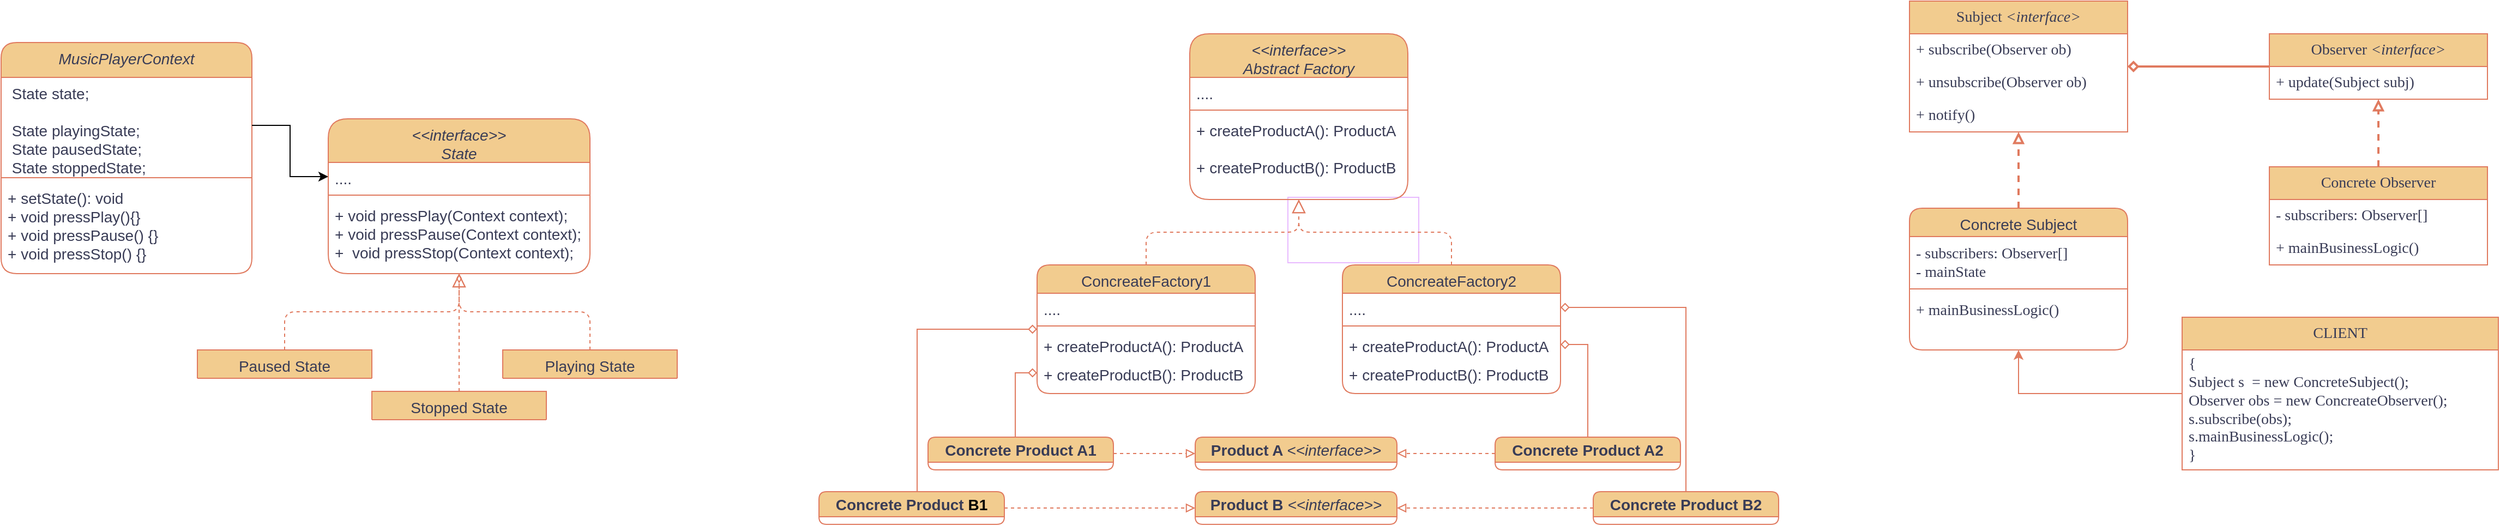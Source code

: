 <mxfile version="27.1.4">
  <diagram name="Page-1" id="gX-UlJ_5viOIlCSWWXJz">
    <mxGraphModel dx="2257" dy="840" grid="1" gridSize="10" guides="1" tooltips="1" connect="1" arrows="1" fold="1" page="1" pageScale="1" pageWidth="827" pageHeight="1169" math="0" shadow="0">
      <root>
        <mxCell id="0" />
        <mxCell id="1" parent="0" />
        <mxCell id="KYjj0ZBqpf5T1nCotkOs-2" value="" style="rounded=0;whiteSpace=wrap;html=1;strokeColor=#E8BAFF;" parent="1" vertex="1">
          <mxGeometry x="440" y="230" width="120" height="60" as="geometry" />
        </mxCell>
        <mxCell id="QxXldMTHDe_9DkXDQcWe-1" value="&lt;&lt;interface&gt;&gt;&#xa;Abstract Factory" style="swimlane;fontStyle=2;align=center;verticalAlign=top;childLayout=stackLayout;horizontal=1;startSize=40;horizontalStack=0;resizeParent=1;resizeLast=0;collapsible=1;marginBottom=0;rounded=1;shadow=0;strokeWidth=1;labelBackgroundColor=none;fillColor=#F2CC8F;strokeColor=#E07A5F;fontColor=#393C56;fontSize=14;" parent="1" vertex="1">
          <mxGeometry x="350" y="80" width="200" height="152" as="geometry">
            <mxRectangle x="200" y="100" width="160" height="26" as="alternateBounds" />
          </mxGeometry>
        </mxCell>
        <mxCell id="QxXldMTHDe_9DkXDQcWe-2" value="...." style="text;align=left;verticalAlign=top;spacingLeft=4;spacingRight=4;overflow=hidden;rotatable=0;points=[[0,0.5],[1,0.5]];portConstraint=eastwest;labelBackgroundColor=none;fontColor=#393C56;rounded=1;fontSize=14;" parent="QxXldMTHDe_9DkXDQcWe-1" vertex="1">
          <mxGeometry y="40" width="200" height="26" as="geometry" />
        </mxCell>
        <mxCell id="QxXldMTHDe_9DkXDQcWe-3" value="" style="line;html=1;strokeWidth=1;align=left;verticalAlign=middle;spacingTop=-1;spacingLeft=3;spacingRight=3;rotatable=0;labelPosition=right;points=[];portConstraint=eastwest;labelBackgroundColor=none;fillColor=#F2CC8F;strokeColor=#E07A5F;fontColor=#393C56;rounded=1;fontSize=14;" parent="QxXldMTHDe_9DkXDQcWe-1" vertex="1">
          <mxGeometry y="66" width="200" height="8" as="geometry" />
        </mxCell>
        <mxCell id="QxXldMTHDe_9DkXDQcWe-4" value="+ createProductA(): ProductA&#xa;&#xa;+ createProductB(): ProductB" style="text;align=left;verticalAlign=top;spacingLeft=4;spacingRight=4;overflow=hidden;rotatable=0;points=[[0,0.5],[1,0.5]];portConstraint=eastwest;labelBackgroundColor=none;fontColor=#393C56;rounded=1;fontSize=14;" parent="QxXldMTHDe_9DkXDQcWe-1" vertex="1">
          <mxGeometry y="74" width="200" height="56" as="geometry" />
        </mxCell>
        <mxCell id="QxXldMTHDe_9DkXDQcWe-5" value="ConcreateFactory1" style="swimlane;fontStyle=0;align=center;verticalAlign=top;childLayout=stackLayout;horizontal=1;startSize=26;horizontalStack=0;resizeParent=1;resizeLast=0;collapsible=1;marginBottom=0;rounded=1;shadow=0;strokeWidth=1;labelBackgroundColor=none;fillColor=#F2CC8F;strokeColor=#E07A5F;fontColor=#393C56;fontSize=14;" parent="1" vertex="1">
          <mxGeometry x="210" y="292" width="200" height="118" as="geometry">
            <mxRectangle x="70" y="292" width="160" height="26" as="alternateBounds" />
          </mxGeometry>
        </mxCell>
        <mxCell id="QxXldMTHDe_9DkXDQcWe-6" value="...." style="text;align=left;verticalAlign=top;spacingLeft=4;spacingRight=4;overflow=hidden;rotatable=0;points=[[0,0.5],[1,0.5]];portConstraint=eastwest;rounded=1;shadow=0;html=0;labelBackgroundColor=none;fontColor=#393C56;fontSize=14;" parent="QxXldMTHDe_9DkXDQcWe-5" vertex="1">
          <mxGeometry y="26" width="200" height="26" as="geometry" />
        </mxCell>
        <mxCell id="QxXldMTHDe_9DkXDQcWe-7" value="" style="line;html=1;strokeWidth=1;align=left;verticalAlign=middle;spacingTop=-1;spacingLeft=3;spacingRight=3;rotatable=0;labelPosition=right;points=[];portConstraint=eastwest;labelBackgroundColor=none;fillColor=#F2CC8F;strokeColor=#E07A5F;fontColor=#393C56;rounded=1;fontSize=14;" parent="QxXldMTHDe_9DkXDQcWe-5" vertex="1">
          <mxGeometry y="52" width="200" height="8" as="geometry" />
        </mxCell>
        <mxCell id="QxXldMTHDe_9DkXDQcWe-8" value="+ createProductA(): ProductA" style="text;align=left;verticalAlign=top;spacingLeft=4;spacingRight=4;overflow=hidden;rotatable=0;points=[[0,0.5],[1,0.5]];portConstraint=eastwest;fontStyle=0;labelBackgroundColor=none;fontColor=#393C56;rounded=1;fontSize=14;" parent="QxXldMTHDe_9DkXDQcWe-5" vertex="1">
          <mxGeometry y="60" width="200" height="26" as="geometry" />
        </mxCell>
        <mxCell id="QxXldMTHDe_9DkXDQcWe-9" value="+ createProductB(): ProductB" style="text;align=left;verticalAlign=top;spacingLeft=4;spacingRight=4;overflow=hidden;rotatable=0;points=[[0,0.5],[1,0.5]];portConstraint=eastwest;labelBackgroundColor=none;fontColor=#393C56;rounded=1;fontSize=14;" parent="QxXldMTHDe_9DkXDQcWe-5" vertex="1">
          <mxGeometry y="86" width="200" height="26" as="geometry" />
        </mxCell>
        <mxCell id="QxXldMTHDe_9DkXDQcWe-10" value="" style="endArrow=block;endSize=10;endFill=0;shadow=0;strokeWidth=1;rounded=1;curved=0;edgeStyle=elbowEdgeStyle;elbow=vertical;dashed=1;labelBackgroundColor=none;fontColor=default;strokeColor=#E07A5F;fontSize=14;" parent="1" source="QxXldMTHDe_9DkXDQcWe-5" target="QxXldMTHDe_9DkXDQcWe-1" edge="1">
          <mxGeometry width="160" relative="1" as="geometry">
            <mxPoint x="350" y="203" as="sourcePoint" />
            <mxPoint x="350" y="203" as="targetPoint" />
          </mxGeometry>
        </mxCell>
        <mxCell id="QxXldMTHDe_9DkXDQcWe-11" value="" style="endArrow=block;endSize=10;endFill=0;shadow=0;strokeWidth=1;rounded=1;curved=0;edgeStyle=elbowEdgeStyle;elbow=vertical;dashed=1;exitX=0.5;exitY=0;exitDx=0;exitDy=0;labelBackgroundColor=none;fontColor=default;strokeColor=#E07A5F;fontSize=14;" parent="1" source="QxXldMTHDe_9DkXDQcWe-12" target="QxXldMTHDe_9DkXDQcWe-1" edge="1">
          <mxGeometry width="160" relative="1" as="geometry">
            <mxPoint x="570" y="292" as="sourcePoint" />
            <mxPoint x="460" y="271" as="targetPoint" />
          </mxGeometry>
        </mxCell>
        <mxCell id="QxXldMTHDe_9DkXDQcWe-12" value="ConcreateFactory2" style="swimlane;fontStyle=0;align=center;verticalAlign=top;childLayout=stackLayout;horizontal=1;startSize=26;horizontalStack=0;resizeParent=1;resizeLast=0;collapsible=1;marginBottom=0;rounded=1;shadow=0;strokeWidth=1;labelBackgroundColor=none;fillColor=#F2CC8F;strokeColor=#E07A5F;fontColor=#393C56;fontSize=14;" parent="1" vertex="1">
          <mxGeometry x="490" y="292" width="200" height="118" as="geometry">
            <mxRectangle x="329" y="292" width="160" height="26" as="alternateBounds" />
          </mxGeometry>
        </mxCell>
        <mxCell id="QxXldMTHDe_9DkXDQcWe-13" value="...." style="text;align=left;verticalAlign=top;spacingLeft=4;spacingRight=4;overflow=hidden;rotatable=0;points=[[0,0.5],[1,0.5]];portConstraint=eastwest;rounded=1;shadow=0;html=0;labelBackgroundColor=none;fontColor=#393C56;fontSize=14;" parent="QxXldMTHDe_9DkXDQcWe-12" vertex="1">
          <mxGeometry y="26" width="200" height="26" as="geometry" />
        </mxCell>
        <mxCell id="QxXldMTHDe_9DkXDQcWe-14" value="" style="line;html=1;strokeWidth=1;align=left;verticalAlign=middle;spacingTop=-1;spacingLeft=3;spacingRight=3;rotatable=0;labelPosition=right;points=[];portConstraint=eastwest;labelBackgroundColor=none;fillColor=#F2CC8F;strokeColor=#E07A5F;fontColor=#393C56;rounded=1;fontSize=14;" parent="QxXldMTHDe_9DkXDQcWe-12" vertex="1">
          <mxGeometry y="52" width="200" height="8" as="geometry" />
        </mxCell>
        <mxCell id="QxXldMTHDe_9DkXDQcWe-15" value="+ createProductA(): ProductA" style="text;align=left;verticalAlign=top;spacingLeft=4;spacingRight=4;overflow=hidden;rotatable=0;points=[[0,0.5],[1,0.5]];portConstraint=eastwest;fontStyle=0;labelBackgroundColor=none;fontColor=#393C56;rounded=1;fontSize=14;" parent="QxXldMTHDe_9DkXDQcWe-12" vertex="1">
          <mxGeometry y="60" width="200" height="26" as="geometry" />
        </mxCell>
        <mxCell id="QxXldMTHDe_9DkXDQcWe-16" value="+ createProductB(): ProductB" style="text;align=left;verticalAlign=top;spacingLeft=4;spacingRight=4;overflow=hidden;rotatable=0;points=[[0,0.5],[1,0.5]];portConstraint=eastwest;labelBackgroundColor=none;fontColor=#393C56;rounded=1;fontSize=14;" parent="QxXldMTHDe_9DkXDQcWe-12" vertex="1">
          <mxGeometry y="86" width="200" height="26" as="geometry" />
        </mxCell>
        <mxCell id="QxXldMTHDe_9DkXDQcWe-17" style="edgeStyle=orthogonalEdgeStyle;rounded=1;orthogonalLoop=1;jettySize=auto;html=1;entryX=0;entryY=0.5;entryDx=0;entryDy=0;dashed=1;endArrow=block;endFill=0;labelBackgroundColor=none;fontColor=default;strokeColor=#E07A5F;fontSize=14;" parent="1" source="QxXldMTHDe_9DkXDQcWe-19" target="QxXldMTHDe_9DkXDQcWe-28" edge="1">
          <mxGeometry relative="1" as="geometry" />
        </mxCell>
        <mxCell id="QxXldMTHDe_9DkXDQcWe-18" value="" style="edgeStyle=orthogonalEdgeStyle;rounded=0;orthogonalLoop=1;jettySize=auto;html=1;strokeColor=#E07A5F;fontColor=#393C56;fillColor=#F2CC8F;endArrow=diamond;endFill=0;" parent="1" source="QxXldMTHDe_9DkXDQcWe-19" target="QxXldMTHDe_9DkXDQcWe-9" edge="1">
          <mxGeometry relative="1" as="geometry">
            <Array as="points">
              <mxPoint x="190" y="391" />
            </Array>
          </mxGeometry>
        </mxCell>
        <mxCell id="QxXldMTHDe_9DkXDQcWe-19" value="Concrete Product A1" style="swimlane;whiteSpace=wrap;html=1;labelBackgroundColor=none;fillColor=#F2CC8F;strokeColor=#E07A5F;fontColor=#393C56;rounded=1;fontSize=14;" parent="1" vertex="1" collapsed="1">
          <mxGeometry x="110" y="450" width="170" height="30" as="geometry">
            <mxRectangle x="210" y="460" width="200" height="200" as="alternateBounds" />
          </mxGeometry>
        </mxCell>
        <mxCell id="QxXldMTHDe_9DkXDQcWe-20" style="edgeStyle=orthogonalEdgeStyle;rounded=1;orthogonalLoop=1;jettySize=auto;html=1;entryX=0;entryY=0.5;entryDx=0;entryDy=0;dashed=1;endArrow=block;endFill=0;labelBackgroundColor=none;fontColor=default;strokeColor=#E07A5F;fontSize=14;" parent="1" source="QxXldMTHDe_9DkXDQcWe-22" target="QxXldMTHDe_9DkXDQcWe-29" edge="1">
          <mxGeometry relative="1" as="geometry" />
        </mxCell>
        <mxCell id="QxXldMTHDe_9DkXDQcWe-21" style="edgeStyle=orthogonalEdgeStyle;rounded=0;orthogonalLoop=1;jettySize=auto;html=1;strokeColor=#E07A5F;fontColor=#393C56;fillColor=#F2CC8F;endArrow=diamond;endFill=0;" parent="1" source="QxXldMTHDe_9DkXDQcWe-22" target="QxXldMTHDe_9DkXDQcWe-5" edge="1">
          <mxGeometry relative="1" as="geometry">
            <Array as="points">
              <mxPoint x="100" y="351" />
            </Array>
          </mxGeometry>
        </mxCell>
        <mxCell id="QxXldMTHDe_9DkXDQcWe-22" value="Concrete Product&amp;nbsp;&lt;span style=&quot;background-color: transparent; color: light-dark(rgb(0, 0, 0), rgb(255, 255, 255));&quot;&gt;B1&lt;/span&gt;" style="swimlane;whiteSpace=wrap;html=1;labelBackgroundColor=none;fillColor=#F2CC8F;strokeColor=#E07A5F;fontColor=#393C56;rounded=1;fontSize=14;" parent="1" vertex="1" collapsed="1">
          <mxGeometry x="10" y="500" width="170" height="30" as="geometry">
            <mxRectangle x="210" y="460" width="200" height="200" as="alternateBounds" />
          </mxGeometry>
        </mxCell>
        <mxCell id="QxXldMTHDe_9DkXDQcWe-23" style="edgeStyle=orthogonalEdgeStyle;rounded=1;orthogonalLoop=1;jettySize=auto;html=1;dashed=1;endArrow=block;endFill=0;labelBackgroundColor=none;fontColor=default;strokeColor=#E07A5F;fontSize=14;" parent="1" source="QxXldMTHDe_9DkXDQcWe-24" target="QxXldMTHDe_9DkXDQcWe-29" edge="1">
          <mxGeometry relative="1" as="geometry">
            <mxPoint x="580" y="515" as="targetPoint" />
          </mxGeometry>
        </mxCell>
        <mxCell id="QxXldMTHDe_9DkXDQcWe-24" value="Concrete Product B2" style="swimlane;whiteSpace=wrap;html=1;labelBackgroundColor=none;fillColor=#F2CC8F;strokeColor=#E07A5F;fontColor=#393C56;rounded=1;fontSize=14;" parent="1" vertex="1" collapsed="1">
          <mxGeometry x="720" y="500" width="170" height="30" as="geometry">
            <mxRectangle x="210" y="460" width="200" height="200" as="alternateBounds" />
          </mxGeometry>
        </mxCell>
        <mxCell id="QxXldMTHDe_9DkXDQcWe-25" style="edgeStyle=orthogonalEdgeStyle;rounded=1;orthogonalLoop=1;jettySize=auto;html=1;dashed=1;endArrow=block;endFill=0;labelBackgroundColor=none;fontColor=default;strokeColor=#E07A5F;fontSize=14;" parent="1" source="QxXldMTHDe_9DkXDQcWe-27" target="QxXldMTHDe_9DkXDQcWe-28" edge="1">
          <mxGeometry relative="1" as="geometry">
            <mxPoint x="580" y="465" as="targetPoint" />
          </mxGeometry>
        </mxCell>
        <mxCell id="QxXldMTHDe_9DkXDQcWe-26" style="edgeStyle=orthogonalEdgeStyle;rounded=0;orthogonalLoop=1;jettySize=auto;html=1;exitX=0.5;exitY=0;exitDx=0;exitDy=0;entryX=1;entryY=0.5;entryDx=0;entryDy=0;strokeColor=#E07A5F;fontColor=#393C56;fillColor=#F2CC8F;endArrow=diamond;endFill=0;" parent="1" source="QxXldMTHDe_9DkXDQcWe-27" target="QxXldMTHDe_9DkXDQcWe-15" edge="1">
          <mxGeometry relative="1" as="geometry" />
        </mxCell>
        <mxCell id="QxXldMTHDe_9DkXDQcWe-27" value="Concrete Product A2" style="swimlane;whiteSpace=wrap;html=1;labelBackgroundColor=none;fillColor=#F2CC8F;strokeColor=#E07A5F;fontColor=#393C56;rounded=1;fontSize=14;" parent="1" vertex="1" collapsed="1">
          <mxGeometry x="630" y="450" width="170" height="30" as="geometry">
            <mxRectangle x="210" y="460" width="200" height="200" as="alternateBounds" />
          </mxGeometry>
        </mxCell>
        <mxCell id="QxXldMTHDe_9DkXDQcWe-28" value="Product A &lt;span style=&quot;font-weight: normal;&quot;&gt;&lt;i&gt;&amp;lt;&amp;lt;interface&amp;gt;&amp;gt;&lt;/i&gt;&lt;/span&gt;" style="swimlane;whiteSpace=wrap;html=1;startSize=23;labelBackgroundColor=none;fillColor=#F2CC8F;strokeColor=#E07A5F;fontColor=#393C56;rounded=1;fontSize=14;" parent="1" vertex="1" collapsed="1">
          <mxGeometry x="355" y="450" width="185" height="30" as="geometry">
            <mxRectangle x="210" y="460" width="200" height="200" as="alternateBounds" />
          </mxGeometry>
        </mxCell>
        <mxCell id="QxXldMTHDe_9DkXDQcWe-29" value="Product B&amp;nbsp;&lt;span style=&quot;font-weight: normal;&quot;&gt;&lt;i&gt;&amp;lt;&amp;lt;interface&amp;gt;&amp;gt;&lt;/i&gt;&lt;/span&gt;" style="swimlane;whiteSpace=wrap;html=1;startSize=23;labelBackgroundColor=none;fillColor=#F2CC8F;strokeColor=#E07A5F;fontColor=#393C56;rounded=1;fontSize=14;" parent="1" vertex="1" collapsed="1">
          <mxGeometry x="355" y="500" width="185" height="30" as="geometry">
            <mxRectangle x="210" y="460" width="200" height="200" as="alternateBounds" />
          </mxGeometry>
        </mxCell>
        <mxCell id="QxXldMTHDe_9DkXDQcWe-30" style="edgeStyle=orthogonalEdgeStyle;rounded=0;orthogonalLoop=1;jettySize=auto;html=1;exitX=0.5;exitY=0;exitDx=0;exitDy=0;endArrow=diamond;endFill=0;labelBackgroundColor=none;strokeColor=#E07A5F;fontColor=default;fontSize=14;" parent="1" source="QxXldMTHDe_9DkXDQcWe-24" target="QxXldMTHDe_9DkXDQcWe-13" edge="1">
          <mxGeometry relative="1" as="geometry" />
        </mxCell>
        <mxCell id="QxXldMTHDe_9DkXDQcWe-31" style="edgeStyle=orthogonalEdgeStyle;rounded=0;orthogonalLoop=1;jettySize=auto;html=1;strokeColor=#E07A5F;fontColor=#393C56;fillColor=#F2CC8F;strokeWidth=2;endArrow=diamond;endFill=0;" parent="1" source="QxXldMTHDe_9DkXDQcWe-37" target="QxXldMTHDe_9DkXDQcWe-32" edge="1">
          <mxGeometry relative="1" as="geometry" />
        </mxCell>
        <mxCell id="QxXldMTHDe_9DkXDQcWe-32" value="&lt;div&gt;Subject &lt;i&gt;&amp;lt;interface&amp;gt;&lt;/i&gt;&lt;/div&gt;" style="swimlane;fontStyle=0;childLayout=stackLayout;horizontal=1;startSize=30;horizontalStack=0;resizeParent=1;resizeParentMax=0;resizeLast=0;collapsible=1;marginBottom=0;whiteSpace=wrap;html=1;strokeColor=#E07A5F;fontColor=#393C56;fillColor=#F2CC8F;fontSize=14;fontFamily=Comic Sans MS;" parent="1" vertex="1">
          <mxGeometry x="1010" y="50" width="200" height="120" as="geometry" />
        </mxCell>
        <mxCell id="QxXldMTHDe_9DkXDQcWe-33" value="+ subscribe(Observer ob)" style="text;strokeColor=none;fillColor=none;align=left;verticalAlign=middle;spacingLeft=4;spacingRight=4;overflow=hidden;points=[[0,0.5],[1,0.5]];portConstraint=eastwest;rotatable=0;whiteSpace=wrap;html=1;fontColor=#393C56;fontSize=14;fontFamily=Comic Sans MS;" parent="QxXldMTHDe_9DkXDQcWe-32" vertex="1">
          <mxGeometry y="30" width="200" height="30" as="geometry" />
        </mxCell>
        <mxCell id="QxXldMTHDe_9DkXDQcWe-34" value="+ unsubscribe(Observer ob)" style="text;strokeColor=none;fillColor=none;align=left;verticalAlign=middle;spacingLeft=4;spacingRight=4;overflow=hidden;points=[[0,0.5],[1,0.5]];portConstraint=eastwest;rotatable=0;whiteSpace=wrap;html=1;fontColor=#393C56;fontSize=14;fontFamily=Comic Sans MS;" parent="QxXldMTHDe_9DkXDQcWe-32" vertex="1">
          <mxGeometry y="60" width="200" height="30" as="geometry" />
        </mxCell>
        <mxCell id="QxXldMTHDe_9DkXDQcWe-35" value="+ notify()" style="text;strokeColor=none;fillColor=none;align=left;verticalAlign=middle;spacingLeft=4;spacingRight=4;overflow=hidden;points=[[0,0.5],[1,0.5]];portConstraint=eastwest;rotatable=0;whiteSpace=wrap;html=1;fontColor=#393C56;fontSize=14;fontFamily=Comic Sans MS;" parent="QxXldMTHDe_9DkXDQcWe-32" vertex="1">
          <mxGeometry y="90" width="200" height="30" as="geometry" />
        </mxCell>
        <mxCell id="QxXldMTHDe_9DkXDQcWe-36" style="edgeStyle=orthogonalEdgeStyle;rounded=0;orthogonalLoop=1;jettySize=auto;html=1;strokeColor=#E07A5F;fontColor=#393C56;fillColor=#F2CC8F;endArrow=block;endFill=0;dashed=1;strokeWidth=2;exitX=0.5;exitY=0;exitDx=0;exitDy=0;" parent="1" source="QxXldMTHDe_9DkXDQcWe-46" target="QxXldMTHDe_9DkXDQcWe-32" edge="1">
          <mxGeometry relative="1" as="geometry">
            <mxPoint x="900" y="230" as="sourcePoint" />
          </mxGeometry>
        </mxCell>
        <mxCell id="QxXldMTHDe_9DkXDQcWe-37" value="&lt;div&gt;Observer&amp;nbsp;&lt;i&gt;&amp;lt;interface&amp;gt;&lt;/i&gt;&lt;/div&gt;" style="swimlane;fontStyle=0;childLayout=stackLayout;horizontal=1;startSize=30;horizontalStack=0;resizeParent=1;resizeParentMax=0;resizeLast=0;collapsible=1;marginBottom=0;whiteSpace=wrap;html=1;strokeColor=#E07A5F;fontColor=#393C56;fillColor=#F2CC8F;fontSize=14;fontFamily=Comic Sans MS;" parent="1" vertex="1">
          <mxGeometry x="1340" y="80" width="200" height="60" as="geometry" />
        </mxCell>
        <mxCell id="QxXldMTHDe_9DkXDQcWe-38" value="+ update(Subject subj)" style="text;strokeColor=none;fillColor=none;align=left;verticalAlign=middle;spacingLeft=4;spacingRight=4;overflow=hidden;points=[[0,0.5],[1,0.5]];portConstraint=eastwest;rotatable=0;whiteSpace=wrap;html=1;fontColor=#393C56;fontSize=14;fontFamily=Comic Sans MS;" parent="QxXldMTHDe_9DkXDQcWe-37" vertex="1">
          <mxGeometry y="30" width="200" height="30" as="geometry" />
        </mxCell>
        <mxCell id="QxXldMTHDe_9DkXDQcWe-39" style="edgeStyle=orthogonalEdgeStyle;rounded=0;orthogonalLoop=1;jettySize=auto;html=1;strokeColor=#E07A5F;fontColor=#393C56;fillColor=#F2CC8F;endArrow=block;endFill=0;dashed=1;strokeWidth=2;" parent="1" source="QxXldMTHDe_9DkXDQcWe-40" target="QxXldMTHDe_9DkXDQcWe-37" edge="1">
          <mxGeometry relative="1" as="geometry" />
        </mxCell>
        <mxCell id="QxXldMTHDe_9DkXDQcWe-40" value="Concrete Observer" style="swimlane;fontStyle=0;childLayout=stackLayout;horizontal=1;startSize=30;horizontalStack=0;resizeParent=1;resizeParentMax=0;resizeLast=0;collapsible=1;marginBottom=0;whiteSpace=wrap;html=1;strokeColor=#E07A5F;fontColor=#393C56;fillColor=#F2CC8F;fontFamily=Comic Sans MS;fontSize=14;" parent="1" vertex="1">
          <mxGeometry x="1340" y="202" width="200" height="90" as="geometry" />
        </mxCell>
        <mxCell id="QxXldMTHDe_9DkXDQcWe-41" value="- subscribers: Observer[]" style="text;strokeColor=none;fillColor=none;align=left;verticalAlign=middle;spacingLeft=4;spacingRight=4;overflow=hidden;points=[[0,0.5],[1,0.5]];portConstraint=eastwest;rotatable=0;whiteSpace=wrap;html=1;fontColor=#393C56;fontFamily=Comic Sans MS;fontSize=14;" parent="QxXldMTHDe_9DkXDQcWe-40" vertex="1">
          <mxGeometry y="30" width="200" height="30" as="geometry" />
        </mxCell>
        <mxCell id="QxXldMTHDe_9DkXDQcWe-42" value="+ mainBusinessLogic()" style="text;strokeColor=none;fillColor=none;align=left;verticalAlign=middle;spacingLeft=4;spacingRight=4;overflow=hidden;points=[[0,0.5],[1,0.5]];portConstraint=eastwest;rotatable=0;whiteSpace=wrap;html=1;fontColor=#393C56;fontFamily=Comic Sans MS;fontSize=14;" parent="QxXldMTHDe_9DkXDQcWe-40" vertex="1">
          <mxGeometry y="60" width="200" height="30" as="geometry" />
        </mxCell>
        <mxCell id="QxXldMTHDe_9DkXDQcWe-43" style="edgeStyle=orthogonalEdgeStyle;rounded=0;orthogonalLoop=1;jettySize=auto;html=1;strokeColor=#E07A5F;fontColor=#393C56;fillColor=#F2CC8F;entryX=0.5;entryY=1;entryDx=0;entryDy=0;" parent="1" source="QxXldMTHDe_9DkXDQcWe-44" target="QxXldMTHDe_9DkXDQcWe-46" edge="1">
          <mxGeometry relative="1" as="geometry" />
        </mxCell>
        <mxCell id="QxXldMTHDe_9DkXDQcWe-44" value="&lt;div&gt;CLIENT&lt;/div&gt;" style="swimlane;fontStyle=0;childLayout=stackLayout;horizontal=1;startSize=30;horizontalStack=0;resizeParent=1;resizeParentMax=0;resizeLast=0;collapsible=1;marginBottom=0;whiteSpace=wrap;html=1;strokeColor=#E07A5F;fontColor=#393C56;fillColor=#F2CC8F;fontSize=14;fontFamily=Comic Sans MS;" parent="1" vertex="1">
          <mxGeometry x="1260" y="340" width="290" height="140" as="geometry" />
        </mxCell>
        <mxCell id="QxXldMTHDe_9DkXDQcWe-45" value="{&lt;div&gt;&lt;span style=&quot;white-space: pre;&quot;&gt;Subject s  = new ConcreteSubject();&#x9;&lt;/span&gt;&lt;/div&gt;&lt;div&gt;&lt;span style=&quot;white-space: pre;&quot;&gt;Observer obs = new ConcreateObserver();&lt;/span&gt;&lt;/div&gt;&lt;div&gt;&lt;span style=&quot;white-space: pre;&quot;&gt;s.subscribe(obs);&lt;/span&gt;&lt;/div&gt;&lt;div&gt;&lt;span style=&quot;white-space: pre;&quot;&gt;s.mainBusinessLogic();&lt;br&gt;&lt;/span&gt;}&lt;/div&gt;" style="text;strokeColor=none;fillColor=none;align=left;verticalAlign=middle;spacingLeft=4;spacingRight=4;overflow=hidden;points=[[0,0.5],[1,0.5]];portConstraint=eastwest;rotatable=0;whiteSpace=wrap;html=1;fontColor=#393C56;fontSize=14;fontFamily=Comic Sans MS;" parent="QxXldMTHDe_9DkXDQcWe-44" vertex="1">
          <mxGeometry y="30" width="290" height="110" as="geometry" />
        </mxCell>
        <mxCell id="QxXldMTHDe_9DkXDQcWe-46" value="Concrete Subject" style="swimlane;fontStyle=0;align=center;verticalAlign=top;childLayout=stackLayout;horizontal=1;startSize=26;horizontalStack=0;resizeParent=1;resizeLast=0;collapsible=1;marginBottom=0;rounded=1;shadow=0;strokeWidth=1;labelBackgroundColor=none;fillColor=#F2CC8F;strokeColor=#E07A5F;fontColor=#393C56;fontSize=14;" parent="1" vertex="1">
          <mxGeometry x="1010" y="240" width="200" height="130" as="geometry">
            <mxRectangle x="329" y="292" width="160" height="26" as="alternateBounds" />
          </mxGeometry>
        </mxCell>
        <mxCell id="QxXldMTHDe_9DkXDQcWe-47" value="- subscribers: Observer[]&#xa;- mainState" style="text;align=left;verticalAlign=top;spacingLeft=4;spacingRight=4;overflow=hidden;rotatable=0;points=[[0,0.5],[1,0.5]];portConstraint=eastwest;rounded=1;shadow=0;html=0;labelBackgroundColor=none;fontColor=#393C56;fontSize=14;fontFamily=Comic Sans MS;" parent="QxXldMTHDe_9DkXDQcWe-46" vertex="1">
          <mxGeometry y="26" width="200" height="44" as="geometry" />
        </mxCell>
        <mxCell id="QxXldMTHDe_9DkXDQcWe-48" value="" style="line;html=1;strokeWidth=1;align=left;verticalAlign=middle;spacingTop=-1;spacingLeft=3;spacingRight=3;rotatable=0;labelPosition=right;points=[];portConstraint=eastwest;labelBackgroundColor=none;fillColor=#F2CC8F;strokeColor=#E07A5F;fontColor=#393C56;rounded=1;fontSize=14;" parent="QxXldMTHDe_9DkXDQcWe-46" vertex="1">
          <mxGeometry y="70" width="200" height="8" as="geometry" />
        </mxCell>
        <mxCell id="QxXldMTHDe_9DkXDQcWe-49" value="+ mainBusinessLogic()" style="text;align=left;verticalAlign=top;spacingLeft=4;spacingRight=4;overflow=hidden;rotatable=0;points=[[0,0.5],[1,0.5]];portConstraint=eastwest;fontStyle=0;labelBackgroundColor=none;fontColor=#393C56;rounded=1;fontSize=14;fontFamily=Comic Sans MS;" parent="QxXldMTHDe_9DkXDQcWe-46" vertex="1">
          <mxGeometry y="78" width="200" height="26" as="geometry" />
        </mxCell>
        <mxCell id="QxXldMTHDe_9DkXDQcWe-50" value="MusicPlayerContext" style="swimlane;fontStyle=2;align=center;verticalAlign=top;childLayout=stackLayout;horizontal=1;startSize=32;horizontalStack=0;resizeParent=1;resizeLast=0;collapsible=1;marginBottom=0;rounded=1;shadow=0;strokeWidth=1;labelBackgroundColor=none;fillColor=#F2CC8F;strokeColor=#E07A5F;fontColor=#393C56;fontSize=14;" parent="1" vertex="1">
          <mxGeometry x="-740" y="88" width="230" height="212" as="geometry">
            <mxRectangle x="200" y="100" width="160" height="26" as="alternateBounds" />
          </mxGeometry>
        </mxCell>
        <mxCell id="QxXldMTHDe_9DkXDQcWe-51" value=" State state;&#xa;&#xa; State playingState;&#xa; State pausedState;&#xa; State stoppedState;&#xa;" style="text;align=left;verticalAlign=top;spacingLeft=4;spacingRight=4;overflow=hidden;rotatable=0;points=[[0,0.5],[1,0.5]];portConstraint=eastwest;labelBackgroundColor=none;fontColor=#393C56;rounded=1;fontSize=14;" parent="QxXldMTHDe_9DkXDQcWe-50" vertex="1">
          <mxGeometry y="32" width="230" height="88" as="geometry" />
        </mxCell>
        <mxCell id="QxXldMTHDe_9DkXDQcWe-52" value="" style="line;html=1;strokeWidth=1;align=left;verticalAlign=middle;spacingTop=-1;spacingLeft=3;spacingRight=3;rotatable=0;labelPosition=right;points=[];portConstraint=eastwest;labelBackgroundColor=none;fillColor=#F2CC8F;strokeColor=#E07A5F;fontColor=#393C56;rounded=1;fontSize=14;" parent="QxXldMTHDe_9DkXDQcWe-50" vertex="1">
          <mxGeometry y="120" width="230" height="8" as="geometry" />
        </mxCell>
        <mxCell id="QxXldMTHDe_9DkXDQcWe-53" value="+ setState(): void&#xa;+ void pressPlay(){}&#xa;+ void pressPause() {}&#xa;+ void pressStop() {}" style="text;align=left;verticalAlign=top;spacingLeft=4;spacingRight=4;overflow=hidden;rotatable=0;points=[[0,0.5],[1,0.5]];portConstraint=eastwest;labelBackgroundColor=none;fontColor=#393C56;rounded=1;fontSize=14;" parent="QxXldMTHDe_9DkXDQcWe-50" vertex="1">
          <mxGeometry y="128" width="230" height="82" as="geometry" />
        </mxCell>
        <mxCell id="QxXldMTHDe_9DkXDQcWe-54" value="&lt;&lt;interface&gt;&gt;&#xa;State" style="swimlane;fontStyle=2;align=center;verticalAlign=top;childLayout=stackLayout;horizontal=1;startSize=40;horizontalStack=0;resizeParent=1;resizeLast=0;collapsible=1;marginBottom=0;rounded=1;shadow=0;strokeWidth=1;labelBackgroundColor=none;fillColor=#F2CC8F;strokeColor=#E07A5F;fontColor=#393C56;fontSize=14;" parent="1" vertex="1">
          <mxGeometry x="-440" y="158" width="240" height="142" as="geometry">
            <mxRectangle x="200" y="100" width="160" height="26" as="alternateBounds" />
          </mxGeometry>
        </mxCell>
        <mxCell id="QxXldMTHDe_9DkXDQcWe-55" value="...." style="text;align=left;verticalAlign=top;spacingLeft=4;spacingRight=4;overflow=hidden;rotatable=0;points=[[0,0.5],[1,0.5]];portConstraint=eastwest;labelBackgroundColor=none;fontColor=#393C56;rounded=1;fontSize=14;" parent="QxXldMTHDe_9DkXDQcWe-54" vertex="1">
          <mxGeometry y="40" width="240" height="26" as="geometry" />
        </mxCell>
        <mxCell id="QxXldMTHDe_9DkXDQcWe-56" value="" style="line;html=1;strokeWidth=1;align=left;verticalAlign=middle;spacingTop=-1;spacingLeft=3;spacingRight=3;rotatable=0;labelPosition=right;points=[];portConstraint=eastwest;labelBackgroundColor=none;fillColor=#F2CC8F;strokeColor=#E07A5F;fontColor=#393C56;rounded=1;fontSize=14;" parent="QxXldMTHDe_9DkXDQcWe-54" vertex="1">
          <mxGeometry y="66" width="240" height="8" as="geometry" />
        </mxCell>
        <mxCell id="QxXldMTHDe_9DkXDQcWe-57" value="+ void pressPlay(Context context);&#xa;+ void pressPause(Context context);&#xa;+  void pressStop(Context context);" style="text;align=left;verticalAlign=top;spacingLeft=4;spacingRight=4;overflow=hidden;rotatable=0;points=[[0,0.5],[1,0.5]];portConstraint=eastwest;labelBackgroundColor=none;fontColor=#393C56;rounded=1;fontSize=14;" parent="QxXldMTHDe_9DkXDQcWe-54" vertex="1">
          <mxGeometry y="74" width="240" height="56" as="geometry" />
        </mxCell>
        <mxCell id="QxXldMTHDe_9DkXDQcWe-59" value="Paused State" style="swimlane;fontStyle=0;align=center;verticalAlign=top;childLayout=stackLayout;horizontal=1;startSize=26;horizontalStack=0;resizeParent=1;resizeLast=0;collapsible=1;marginBottom=0;rounded=1;shadow=0;strokeWidth=1;labelBackgroundColor=none;fillColor=#F2CC8F;strokeColor=#E07A5F;fontColor=#393C56;fontSize=14;" parent="1" vertex="1" collapsed="1">
          <mxGeometry x="-560" y="370" width="160" height="26" as="geometry">
            <mxRectangle x="-560" y="372" width="200" height="118" as="alternateBounds" />
          </mxGeometry>
        </mxCell>
        <mxCell id="QxXldMTHDe_9DkXDQcWe-60" value="...." style="text;align=left;verticalAlign=top;spacingLeft=4;spacingRight=4;overflow=hidden;rotatable=0;points=[[0,0.5],[1,0.5]];portConstraint=eastwest;rounded=1;shadow=0;html=0;labelBackgroundColor=none;fontColor=#393C56;fontSize=14;" parent="QxXldMTHDe_9DkXDQcWe-59" vertex="1">
          <mxGeometry y="26" width="200" height="26" as="geometry" />
        </mxCell>
        <mxCell id="QxXldMTHDe_9DkXDQcWe-61" value="" style="line;html=1;strokeWidth=1;align=left;verticalAlign=middle;spacingTop=-1;spacingLeft=3;spacingRight=3;rotatable=0;labelPosition=right;points=[];portConstraint=eastwest;labelBackgroundColor=none;fillColor=#F2CC8F;strokeColor=#E07A5F;fontColor=#393C56;rounded=1;fontSize=14;" parent="QxXldMTHDe_9DkXDQcWe-59" vertex="1">
          <mxGeometry y="52" width="200" height="8" as="geometry" />
        </mxCell>
        <mxCell id="QxXldMTHDe_9DkXDQcWe-62" value="+ createProductA(): ProductA" style="text;align=left;verticalAlign=top;spacingLeft=4;spacingRight=4;overflow=hidden;rotatable=0;points=[[0,0.5],[1,0.5]];portConstraint=eastwest;fontStyle=0;labelBackgroundColor=none;fontColor=#393C56;rounded=1;fontSize=14;" parent="QxXldMTHDe_9DkXDQcWe-59" vertex="1">
          <mxGeometry y="60" width="200" height="26" as="geometry" />
        </mxCell>
        <mxCell id="QxXldMTHDe_9DkXDQcWe-63" value="+ createProductB(): ProductB" style="text;align=left;verticalAlign=top;spacingLeft=4;spacingRight=4;overflow=hidden;rotatable=0;points=[[0,0.5],[1,0.5]];portConstraint=eastwest;labelBackgroundColor=none;fontColor=#393C56;rounded=1;fontSize=14;" parent="QxXldMTHDe_9DkXDQcWe-59" vertex="1">
          <mxGeometry y="86" width="200" height="26" as="geometry" />
        </mxCell>
        <mxCell id="QxXldMTHDe_9DkXDQcWe-64" value="" style="endArrow=block;endSize=10;endFill=0;shadow=0;strokeWidth=1;rounded=1;curved=0;edgeStyle=elbowEdgeStyle;elbow=vertical;dashed=1;labelBackgroundColor=none;fontColor=default;strokeColor=#E07A5F;fontSize=14;entryX=0.5;entryY=1;entryDx=0;entryDy=0;" parent="1" source="QxXldMTHDe_9DkXDQcWe-59" target="QxXldMTHDe_9DkXDQcWe-54" edge="1">
          <mxGeometry width="160" relative="1" as="geometry">
            <mxPoint x="-420" y="283" as="sourcePoint" />
            <mxPoint x="-320" y="320" as="targetPoint" />
          </mxGeometry>
        </mxCell>
        <mxCell id="QxXldMTHDe_9DkXDQcWe-65" value="" style="endArrow=block;endSize=10;endFill=0;shadow=0;strokeWidth=1;rounded=1;curved=0;edgeStyle=elbowEdgeStyle;elbow=vertical;dashed=1;exitX=0.5;exitY=0;exitDx=0;exitDy=0;labelBackgroundColor=none;fontColor=default;strokeColor=#E07A5F;fontSize=14;entryX=0.5;entryY=1;entryDx=0;entryDy=0;" parent="1" source="QxXldMTHDe_9DkXDQcWe-66" target="QxXldMTHDe_9DkXDQcWe-54" edge="1">
          <mxGeometry width="160" relative="1" as="geometry">
            <mxPoint x="-200" y="372" as="sourcePoint" />
            <mxPoint x="-320" y="312" as="targetPoint" />
          </mxGeometry>
        </mxCell>
        <mxCell id="QxXldMTHDe_9DkXDQcWe-66" value="Playing State" style="swimlane;fontStyle=0;align=center;verticalAlign=top;childLayout=stackLayout;horizontal=1;startSize=26;horizontalStack=0;resizeParent=1;resizeLast=0;collapsible=1;marginBottom=0;rounded=1;shadow=0;strokeWidth=1;labelBackgroundColor=none;fillColor=#F2CC8F;strokeColor=#E07A5F;fontColor=#393C56;fontSize=14;" parent="1" vertex="1" collapsed="1">
          <mxGeometry x="-280" y="370" width="160" height="26" as="geometry">
            <mxRectangle x="-280" y="372" width="200" height="118" as="alternateBounds" />
          </mxGeometry>
        </mxCell>
        <mxCell id="QxXldMTHDe_9DkXDQcWe-67" value="...." style="text;align=left;verticalAlign=top;spacingLeft=4;spacingRight=4;overflow=hidden;rotatable=0;points=[[0,0.5],[1,0.5]];portConstraint=eastwest;rounded=1;shadow=0;html=0;labelBackgroundColor=none;fontColor=#393C56;fontSize=14;" parent="QxXldMTHDe_9DkXDQcWe-66" vertex="1">
          <mxGeometry y="26" width="200" height="26" as="geometry" />
        </mxCell>
        <mxCell id="QxXldMTHDe_9DkXDQcWe-68" value="" style="line;html=1;strokeWidth=1;align=left;verticalAlign=middle;spacingTop=-1;spacingLeft=3;spacingRight=3;rotatable=0;labelPosition=right;points=[];portConstraint=eastwest;labelBackgroundColor=none;fillColor=#F2CC8F;strokeColor=#E07A5F;fontColor=#393C56;rounded=1;fontSize=14;" parent="QxXldMTHDe_9DkXDQcWe-66" vertex="1">
          <mxGeometry y="52" width="200" height="8" as="geometry" />
        </mxCell>
        <mxCell id="QxXldMTHDe_9DkXDQcWe-69" value="+ createProductA(): ProductA" style="text;align=left;verticalAlign=top;spacingLeft=4;spacingRight=4;overflow=hidden;rotatable=0;points=[[0,0.5],[1,0.5]];portConstraint=eastwest;fontStyle=0;labelBackgroundColor=none;fontColor=#393C56;rounded=1;fontSize=14;" parent="QxXldMTHDe_9DkXDQcWe-66" vertex="1">
          <mxGeometry y="60" width="200" height="26" as="geometry" />
        </mxCell>
        <mxCell id="QxXldMTHDe_9DkXDQcWe-70" value="+ createProductB(): ProductB" style="text;align=left;verticalAlign=top;spacingLeft=4;spacingRight=4;overflow=hidden;rotatable=0;points=[[0,0.5],[1,0.5]];portConstraint=eastwest;labelBackgroundColor=none;fontColor=#393C56;rounded=1;fontSize=14;" parent="QxXldMTHDe_9DkXDQcWe-66" vertex="1">
          <mxGeometry y="86" width="200" height="26" as="geometry" />
        </mxCell>
        <mxCell id="QxXldMTHDe_9DkXDQcWe-81" style="edgeStyle=orthogonalEdgeStyle;rounded=1;orthogonalLoop=1;jettySize=auto;html=1;dashed=1;endArrow=diamondThin;endFill=0;curved=0;strokeColor=#E07A5F;entryX=0.5;entryY=1;entryDx=0;entryDy=0;" parent="1" source="QxXldMTHDe_9DkXDQcWe-71" target="QxXldMTHDe_9DkXDQcWe-54" edge="1">
          <mxGeometry relative="1" as="geometry">
            <mxPoint x="-320" y="400" as="targetPoint" />
          </mxGeometry>
        </mxCell>
        <mxCell id="QxXldMTHDe_9DkXDQcWe-71" value="Stopped State" style="swimlane;fontStyle=0;align=center;verticalAlign=top;childLayout=stackLayout;horizontal=1;startSize=26;horizontalStack=0;resizeParent=1;resizeLast=0;collapsible=1;marginBottom=0;rounded=1;shadow=0;strokeWidth=1;labelBackgroundColor=none;fillColor=#F2CC8F;strokeColor=#E07A5F;fontColor=#393C56;fontSize=14;" parent="1" vertex="1" collapsed="1">
          <mxGeometry x="-400" y="408" width="160" height="26" as="geometry">
            <mxRectangle x="-420" y="540" width="200" height="118" as="alternateBounds" />
          </mxGeometry>
        </mxCell>
        <mxCell id="QxXldMTHDe_9DkXDQcWe-72" value="...." style="text;align=left;verticalAlign=top;spacingLeft=4;spacingRight=4;overflow=hidden;rotatable=0;points=[[0,0.5],[1,0.5]];portConstraint=eastwest;rounded=1;shadow=0;html=0;labelBackgroundColor=none;fontColor=#393C56;fontSize=14;" parent="QxXldMTHDe_9DkXDQcWe-71" vertex="1">
          <mxGeometry y="26" width="200" height="26" as="geometry" />
        </mxCell>
        <mxCell id="QxXldMTHDe_9DkXDQcWe-73" value="" style="line;html=1;strokeWidth=1;align=left;verticalAlign=middle;spacingTop=-1;spacingLeft=3;spacingRight=3;rotatable=0;labelPosition=right;points=[];portConstraint=eastwest;labelBackgroundColor=none;fillColor=#F2CC8F;strokeColor=#E07A5F;fontColor=#393C56;rounded=1;fontSize=14;" parent="QxXldMTHDe_9DkXDQcWe-71" vertex="1">
          <mxGeometry y="52" width="200" height="8" as="geometry" />
        </mxCell>
        <mxCell id="QxXldMTHDe_9DkXDQcWe-74" value="+ createProductA(): ProductA" style="text;align=left;verticalAlign=top;spacingLeft=4;spacingRight=4;overflow=hidden;rotatable=0;points=[[0,0.5],[1,0.5]];portConstraint=eastwest;fontStyle=0;labelBackgroundColor=none;fontColor=#393C56;rounded=1;fontSize=14;" parent="QxXldMTHDe_9DkXDQcWe-71" vertex="1">
          <mxGeometry y="60" width="200" height="26" as="geometry" />
        </mxCell>
        <mxCell id="QxXldMTHDe_9DkXDQcWe-75" value="+ createProductB(): ProductB" style="text;align=left;verticalAlign=top;spacingLeft=4;spacingRight=4;overflow=hidden;rotatable=0;points=[[0,0.5],[1,0.5]];portConstraint=eastwest;labelBackgroundColor=none;fontColor=#393C56;rounded=1;fontSize=14;" parent="QxXldMTHDe_9DkXDQcWe-71" vertex="1">
          <mxGeometry y="86" width="200" height="26" as="geometry" />
        </mxCell>
        <mxCell id="QxXldMTHDe_9DkXDQcWe-84" style="edgeStyle=orthogonalEdgeStyle;rounded=0;orthogonalLoop=1;jettySize=auto;html=1;entryX=0;entryY=0.5;entryDx=0;entryDy=0;" parent="1" source="QxXldMTHDe_9DkXDQcWe-51" target="QxXldMTHDe_9DkXDQcWe-55" edge="1">
          <mxGeometry relative="1" as="geometry" />
        </mxCell>
      </root>
    </mxGraphModel>
  </diagram>
</mxfile>
